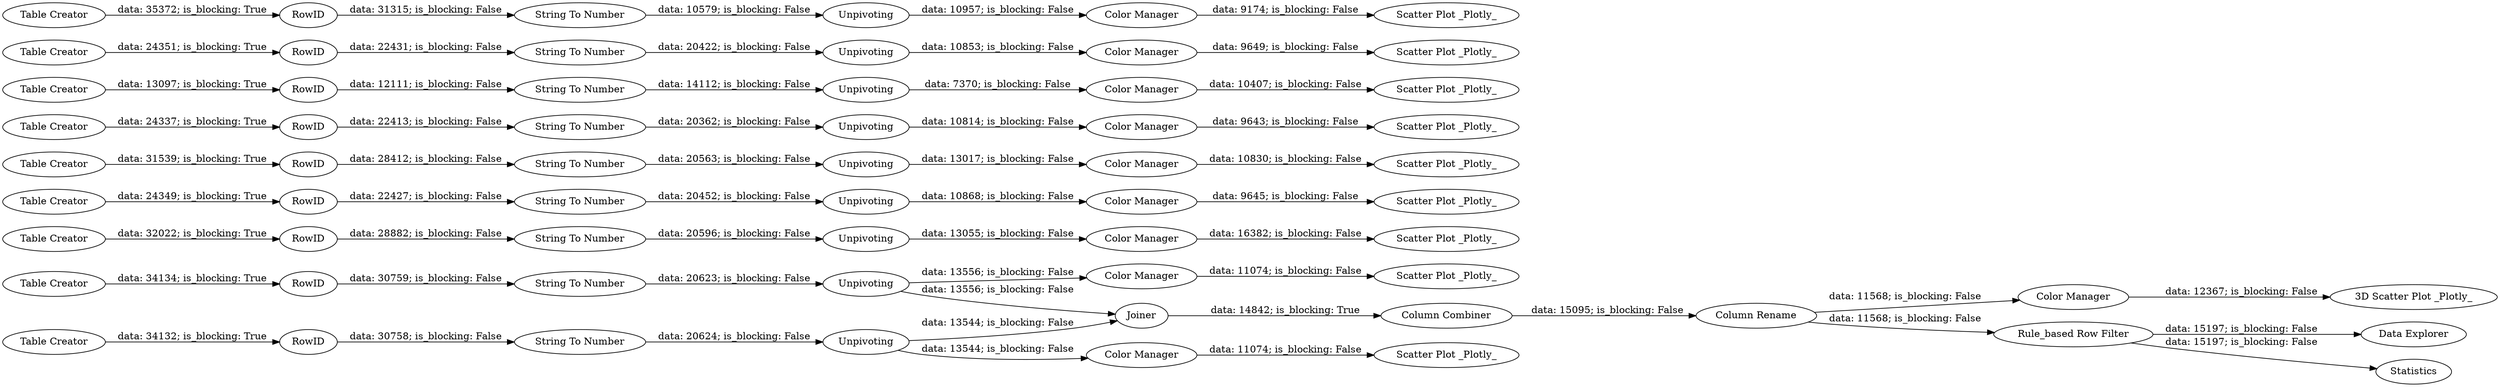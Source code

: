 digraph {
	"7316759342413368331_42" [label="Color Manager"]
	"7316759342413368331_21" [label=RowID]
	"7316759342413368331_35" [label="String To Number"]
	"7316759342413368331_11" [label=RowID]
	"7316759342413368331_20" [label="Table Creator"]
	"7316759342413368331_25" [label="String To Number"]
	"7316759342413368331_27" [label="String To Number"]
	"7316759342413368331_36" [label=RowID]
	"7316759342413368331_45" [label="Scatter Plot _Plotly_"]
	"7316759342413368331_9" [label="Table Creator"]
	"7316759342413368331_15" [label=Unpivoting]
	"7316759342413368331_19" [label=Unpivoting]
	"7316759342413368331_5" [label=RowID]
	"7316759342413368331_53" [label="Scatter Plot _Plotly_"]
	"7316759342413368331_41" [label="Scatter Plot _Plotly_"]
	"7316759342413368331_50" [label="Color Manager"]
	"7316759342413368331_38" [label="Scatter Plot _Plotly_"]
	"7316759342413368331_54" [label="Color Manager"]
	"7316759342413368331_48" [label="Color Manager"]
	"7316759342413368331_2" [label=RowID]
	"7316759342413368331_29" [label="Table Creator"]
	"7316759342413368331_12" [label="String To Number"]
	"7316759342413368331_62" [label="Column Combiner"]
	"7316759342413368331_26" [label=RowID]
	"7316759342413368331_37" [label=Unpivoting]
	"7316759342413368331_33" [label="String To Number"]
	"7316759342413368331_10" [label=Unpivoting]
	"7316759342413368331_32" [label=Unpivoting]
	"7316759342413368331_24" [label=RowID]
	"7316759342413368331_63" [label="Column Rename"]
	"7316759342413368331_28" [label="Table Creator"]
	"7316759342413368331_40" [label="Color Manager"]
	"7316759342413368331_49" [label="Scatter Plot _Plotly_"]
	"7316759342413368331_1" [label="Table Creator"]
	"7316759342413368331_47" [label="Scatter Plot _Plotly_"]
	"7316759342413368331_6" [label=Unpivoting]
	"7316759342413368331_55" [label="Scatter Plot _Plotly_"]
	"7316759342413368331_67" [label="3D Scatter Plot _Plotly_"]
	"7316759342413368331_7" [label="Table Creator"]
	"7316759342413368331_44" [label="Color Manager"]
	"7316759342413368331_8" [label="String To Number"]
	"7316759342413368331_23" [label=Unpivoting]
	"7316759342413368331_61" [label="Data Explorer"]
	"7316759342413368331_3" [label="String To Number"]
	"7316759342413368331_39" [label="Color Manager"]
	"7316759342413368331_66" [label=Statistics]
	"7316759342413368331_56" [label=Joiner]
	"7316759342413368331_17" [label="Table Creator"]
	"7316759342413368331_31" [label=Unpivoting]
	"7316759342413368331_51" [label="Scatter Plot _Plotly_"]
	"7316759342413368331_58" [label="Color Manager"]
	"7316759342413368331_43" [label="Scatter Plot _Plotly_"]
	"7316759342413368331_22" [label="String To Number"]
	"7316759342413368331_18" [label="Table Creator"]
	"7316759342413368331_52" [label="Color Manager"]
	"7316759342413368331_4" [label=Unpivoting]
	"7316759342413368331_46" [label="Color Manager"]
	"7316759342413368331_16" [label=RowID]
	"7316759342413368331_65" [label="Rule_based Row Filter"]
	"7316759342413368331_34" [label="Table Creator"]
	"7316759342413368331_14" [label="String To Number"]
	"7316759342413368331_30" [label=RowID]
	"7316759342413368331_63" -> "7316759342413368331_58" [label="data: 11568; is_blocking: False"]
	"7316759342413368331_29" -> "7316759342413368331_30" [label="data: 24337; is_blocking: True"]
	"7316759342413368331_50" -> "7316759342413368331_51" [label="data: 9649; is_blocking: False"]
	"7316759342413368331_32" -> "7316759342413368331_50" [label="data: 10853; is_blocking: False"]
	"7316759342413368331_37" -> "7316759342413368331_54" [label="data: 10868; is_blocking: False"]
	"7316759342413368331_28" -> "7316759342413368331_26" [label="data: 24351; is_blocking: True"]
	"7316759342413368331_17" -> "7316759342413368331_16" [label="data: 34132; is_blocking: True"]
	"7316759342413368331_65" -> "7316759342413368331_61" [label="data: 15197; is_blocking: False"]
	"7316759342413368331_21" -> "7316759342413368331_22" [label="data: 28882; is_blocking: False"]
	"7316759342413368331_3" -> "7316759342413368331_4" [label="data: 10579; is_blocking: False"]
	"7316759342413368331_18" -> "7316759342413368331_21" [label="data: 32022; is_blocking: True"]
	"7316759342413368331_20" -> "7316759342413368331_24" [label="data: 31539; is_blocking: True"]
	"7316759342413368331_1" -> "7316759342413368331_2" [label="data: 35372; is_blocking: True"]
	"7316759342413368331_34" -> "7316759342413368331_36" [label="data: 24349; is_blocking: True"]
	"7316759342413368331_46" -> "7316759342413368331_47" [label="data: 16382; is_blocking: False"]
	"7316759342413368331_36" -> "7316759342413368331_35" [label="data: 22427; is_blocking: False"]
	"7316759342413368331_5" -> "7316759342413368331_8" [label="data: 12111; is_blocking: False"]
	"7316759342413368331_44" -> "7316759342413368331_45" [label="data: 11074; is_blocking: False"]
	"7316759342413368331_10" -> "7316759342413368331_56" [label="data: 13556; is_blocking: False"]
	"7316759342413368331_25" -> "7316759342413368331_23" [label="data: 20563; is_blocking: False"]
	"7316759342413368331_31" -> "7316759342413368331_52" [label="data: 10814; is_blocking: False"]
	"7316759342413368331_15" -> "7316759342413368331_42" [label="data: 13544; is_blocking: False"]
	"7316759342413368331_48" -> "7316759342413368331_49" [label="data: 10830; is_blocking: False"]
	"7316759342413368331_35" -> "7316759342413368331_37" [label="data: 20452; is_blocking: False"]
	"7316759342413368331_23" -> "7316759342413368331_48" [label="data: 13017; is_blocking: False"]
	"7316759342413368331_40" -> "7316759342413368331_41" [label="data: 10407; is_blocking: False"]
	"7316759342413368331_62" -> "7316759342413368331_63" [label="data: 15095; is_blocking: False"]
	"7316759342413368331_9" -> "7316759342413368331_11" [label="data: 34134; is_blocking: True"]
	"7316759342413368331_16" -> "7316759342413368331_14" [label="data: 30758; is_blocking: False"]
	"7316759342413368331_58" -> "7316759342413368331_67" [label="data: 12367; is_blocking: False"]
	"7316759342413368331_4" -> "7316759342413368331_39" [label="data: 10957; is_blocking: False"]
	"7316759342413368331_22" -> "7316759342413368331_19" [label="data: 20596; is_blocking: False"]
	"7316759342413368331_2" -> "7316759342413368331_3" [label="data: 31315; is_blocking: False"]
	"7316759342413368331_15" -> "7316759342413368331_56" [label="data: 13544; is_blocking: False"]
	"7316759342413368331_56" -> "7316759342413368331_62" [label="data: 14842; is_blocking: True"]
	"7316759342413368331_19" -> "7316759342413368331_46" [label="data: 13055; is_blocking: False"]
	"7316759342413368331_65" -> "7316759342413368331_66" [label="data: 15197; is_blocking: False"]
	"7316759342413368331_26" -> "7316759342413368331_33" [label="data: 22431; is_blocking: False"]
	"7316759342413368331_10" -> "7316759342413368331_44" [label="data: 13556; is_blocking: False"]
	"7316759342413368331_14" -> "7316759342413368331_15" [label="data: 20624; is_blocking: False"]
	"7316759342413368331_6" -> "7316759342413368331_40" [label="data: 7370; is_blocking: False"]
	"7316759342413368331_12" -> "7316759342413368331_10" [label="data: 20623; is_blocking: False"]
	"7316759342413368331_63" -> "7316759342413368331_65" [label="data: 11568; is_blocking: False"]
	"7316759342413368331_7" -> "7316759342413368331_5" [label="data: 13097; is_blocking: True"]
	"7316759342413368331_54" -> "7316759342413368331_55" [label="data: 9645; is_blocking: False"]
	"7316759342413368331_39" -> "7316759342413368331_38" [label="data: 9174; is_blocking: False"]
	"7316759342413368331_27" -> "7316759342413368331_31" [label="data: 20362; is_blocking: False"]
	"7316759342413368331_33" -> "7316759342413368331_32" [label="data: 20422; is_blocking: False"]
	"7316759342413368331_11" -> "7316759342413368331_12" [label="data: 30759; is_blocking: False"]
	"7316759342413368331_30" -> "7316759342413368331_27" [label="data: 22413; is_blocking: False"]
	"7316759342413368331_52" -> "7316759342413368331_53" [label="data: 9643; is_blocking: False"]
	"7316759342413368331_24" -> "7316759342413368331_25" [label="data: 28412; is_blocking: False"]
	"7316759342413368331_42" -> "7316759342413368331_43" [label="data: 11074; is_blocking: False"]
	"7316759342413368331_8" -> "7316759342413368331_6" [label="data: 14112; is_blocking: False"]
	rankdir=LR
}
